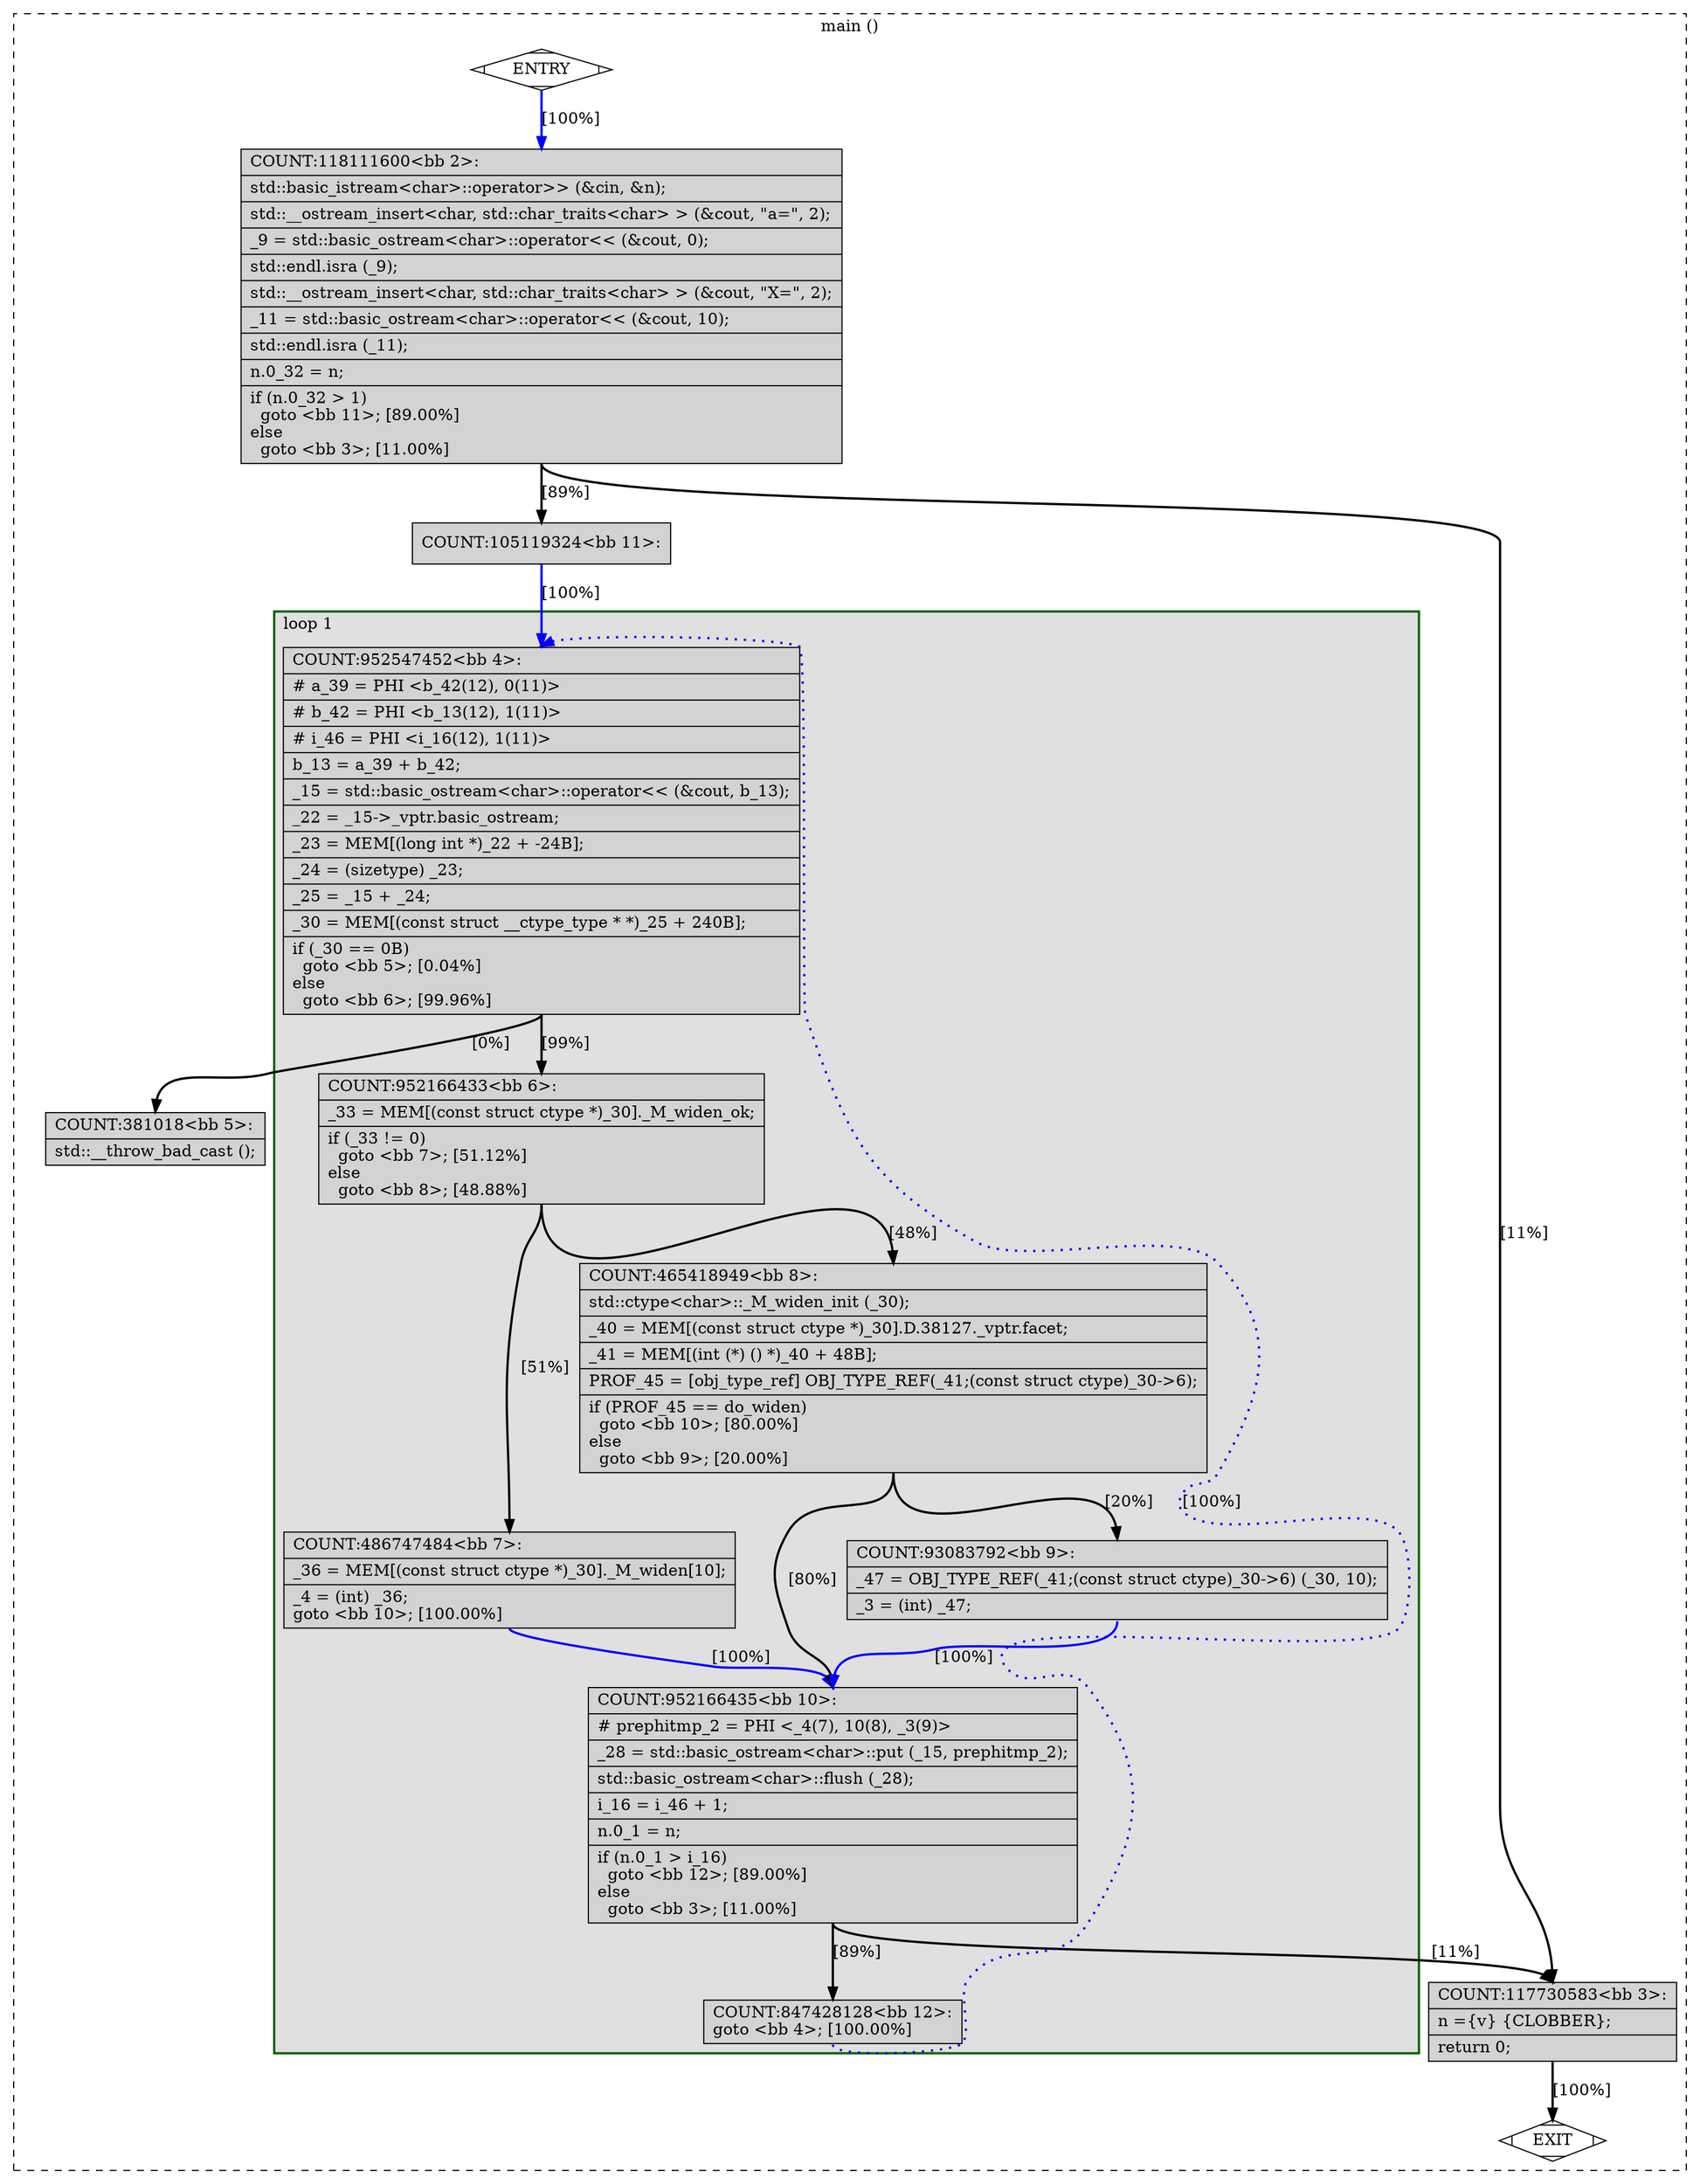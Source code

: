 digraph "a-fib.cpp.147t.unswitch" {
overlap=false;
subgraph "cluster_main" {
	style="dashed";
	color="black";
	label="main ()";
	subgraph cluster_1812_1 {
	style="filled";
	color="darkgreen";
	fillcolor="grey88";
	label="loop 1";
	labeljust=l;
	penwidth=2;
	fn_1812_basic_block_4 [shape=record,style=filled,fillcolor=lightgrey,label="{COUNT:952547452\<bb\ 4\>:\l\
|#\ a_39\ =\ PHI\ \<b_42(12),\ 0(11)\>\l\
|#\ b_42\ =\ PHI\ \<b_13(12),\ 1(11)\>\l\
|#\ i_46\ =\ PHI\ \<i_16(12),\ 1(11)\>\l\
|b_13\ =\ a_39\ +\ b_42;\l\
|_15\ =\ std::basic_ostream\<char\>::operator\<\<\ (&cout,\ b_13);\l\
|_22\ =\ _15-\>_vptr.basic_ostream;\l\
|_23\ =\ MEM[(long\ int\ *)_22\ +\ -24B];\l\
|_24\ =\ (sizetype)\ _23;\l\
|_25\ =\ _15\ +\ _24;\l\
|_30\ =\ MEM[(const\ struct\ __ctype_type\ *\ *)_25\ +\ 240B];\l\
|if\ (_30\ ==\ 0B)\l\
\ \ goto\ \<bb\ 5\>;\ [0.04%]\l\
else\l\
\ \ goto\ \<bb\ 6\>;\ [99.96%]\l\
}"];

	fn_1812_basic_block_6 [shape=record,style=filled,fillcolor=lightgrey,label="{COUNT:952166433\<bb\ 6\>:\l\
|_33\ =\ MEM[(const\ struct\ ctype\ *)_30]._M_widen_ok;\l\
|if\ (_33\ !=\ 0)\l\
\ \ goto\ \<bb\ 7\>;\ [51.12%]\l\
else\l\
\ \ goto\ \<bb\ 8\>;\ [48.88%]\l\
}"];

	fn_1812_basic_block_7 [shape=record,style=filled,fillcolor=lightgrey,label="{COUNT:486747484\<bb\ 7\>:\l\
|_36\ =\ MEM[(const\ struct\ ctype\ *)_30]._M_widen[10];\l\
|_4\ =\ (int)\ _36;\l\
goto\ \<bb\ 10\>;\ [100.00%]\l\
}"];

	fn_1812_basic_block_8 [shape=record,style=filled,fillcolor=lightgrey,label="{COUNT:465418949\<bb\ 8\>:\l\
|std::ctype\<char\>::_M_widen_init\ (_30);\l\
|_40\ =\ MEM[(const\ struct\ ctype\ *)_30].D.38127._vptr.facet;\l\
|_41\ =\ MEM[(int\ (*)\ ()\ *)_40\ +\ 48B];\l\
|PROF_45\ =\ [obj_type_ref]\ OBJ_TYPE_REF(_41;(const\ struct\ ctype)_30-\>6);\l\
|if\ (PROF_45\ ==\ do_widen)\l\
\ \ goto\ \<bb\ 10\>;\ [80.00%]\l\
else\l\
\ \ goto\ \<bb\ 9\>;\ [20.00%]\l\
}"];

	fn_1812_basic_block_10 [shape=record,style=filled,fillcolor=lightgrey,label="{COUNT:952166435\<bb\ 10\>:\l\
|#\ prephitmp_2\ =\ PHI\ \<_4(7),\ 10(8),\ _3(9)\>\l\
|_28\ =\ std::basic_ostream\<char\>::put\ (_15,\ prephitmp_2);\l\
|std::basic_ostream\<char\>::flush\ (_28);\l\
|i_16\ =\ i_46\ +\ 1;\l\
|n.0_1\ =\ n;\l\
|if\ (n.0_1\ \>\ i_16)\l\
\ \ goto\ \<bb\ 12\>;\ [89.00%]\l\
else\l\
\ \ goto\ \<bb\ 3\>;\ [11.00%]\l\
}"];

	fn_1812_basic_block_9 [shape=record,style=filled,fillcolor=lightgrey,label="{COUNT:93083792\<bb\ 9\>:\l\
|_47\ =\ OBJ_TYPE_REF(_41;(const\ struct\ ctype)_30-\>6)\ (_30,\ 10);\l\
|_3\ =\ (int)\ _47;\l\
}"];

	fn_1812_basic_block_12 [shape=record,style=filled,fillcolor=lightgrey,label="{COUNT:847428128\<bb\ 12\>:\l\
goto\ \<bb\ 4\>;\ [100.00%]\l\
}"];

	}
	fn_1812_basic_block_0 [shape=Mdiamond,style=filled,fillcolor=white,label="ENTRY"];

	fn_1812_basic_block_1 [shape=Mdiamond,style=filled,fillcolor=white,label="EXIT"];

	fn_1812_basic_block_2 [shape=record,style=filled,fillcolor=lightgrey,label="{COUNT:118111600\<bb\ 2\>:\l\
|std::basic_istream\<char\>::operator\>\>\ (&cin,\ &n);\l\
|std::__ostream_insert\<char,\ std::char_traits\<char\>\ \>\ (&cout,\ \"a=\",\ 2);\l\
|_9\ =\ std::basic_ostream\<char\>::operator\<\<\ (&cout,\ 0);\l\
|std::endl.isra\ (_9);\l\
|std::__ostream_insert\<char,\ std::char_traits\<char\>\ \>\ (&cout,\ \"X=\",\ 2);\l\
|_11\ =\ std::basic_ostream\<char\>::operator\<\<\ (&cout,\ 10);\l\
|std::endl.isra\ (_11);\l\
|n.0_32\ =\ n;\l\
|if\ (n.0_32\ \>\ 1)\l\
\ \ goto\ \<bb\ 11\>;\ [89.00%]\l\
else\l\
\ \ goto\ \<bb\ 3\>;\ [11.00%]\l\
}"];

	fn_1812_basic_block_3 [shape=record,style=filled,fillcolor=lightgrey,label="{COUNT:117730583\<bb\ 3\>:\l\
|n\ =\{v\}\ \{CLOBBER\};\l\
|return\ 0;\l\
}"];

	fn_1812_basic_block_11 [shape=record,style=filled,fillcolor=lightgrey,label="{COUNT:105119324\<bb\ 11\>:\l\
}"];

	fn_1812_basic_block_5 [shape=record,style=filled,fillcolor=lightgrey,label="{COUNT:381018\<bb\ 5\>:\l\
|std::__throw_bad_cast\ ();\l\
}"];

	fn_1812_basic_block_0:s -> fn_1812_basic_block_2:n [style="solid,bold",color=blue,weight=100,constraint=true,label="[100%]"];
	fn_1812_basic_block_2:s -> fn_1812_basic_block_11:n [style="solid,bold",color=black,weight=10,constraint=true,label="[89%]"];
	fn_1812_basic_block_2:s -> fn_1812_basic_block_3:n [style="solid,bold",color=black,weight=10,constraint=true,label="[11%]"];
	fn_1812_basic_block_3:s -> fn_1812_basic_block_1:n [style="solid,bold",color=black,weight=10,constraint=true,label="[100%]"];
	fn_1812_basic_block_11:s -> fn_1812_basic_block_4:n [style="solid,bold",color=blue,weight=100,constraint=true,label="[100%]"];
	fn_1812_basic_block_4:s -> fn_1812_basic_block_5:n [style="solid,bold",color=black,weight=10,constraint=true,label="[0%]"];
	fn_1812_basic_block_4:s -> fn_1812_basic_block_6:n [style="solid,bold",color=black,weight=10,constraint=true,label="[99%]"];
	fn_1812_basic_block_6:s -> fn_1812_basic_block_7:n [style="solid,bold",color=black,weight=10,constraint=true,label="[51%]"];
	fn_1812_basic_block_6:s -> fn_1812_basic_block_8:n [style="solid,bold",color=black,weight=10,constraint=true,label="[48%]"];
	fn_1812_basic_block_7:s -> fn_1812_basic_block_10:n [style="solid,bold",color=blue,weight=100,constraint=true,label="[100%]"];
	fn_1812_basic_block_8:s -> fn_1812_basic_block_10:n [style="solid,bold",color=black,weight=10,constraint=true,label="[80%]"];
	fn_1812_basic_block_8:s -> fn_1812_basic_block_9:n [style="solid,bold",color=black,weight=10,constraint=true,label="[20%]"];
	fn_1812_basic_block_9:s -> fn_1812_basic_block_10:n [style="solid,bold",color=blue,weight=100,constraint=true,label="[100%]"];
	fn_1812_basic_block_10:s -> fn_1812_basic_block_12:n [style="solid,bold",color=black,weight=10,constraint=true,label="[89%]"];
	fn_1812_basic_block_10:s -> fn_1812_basic_block_3:n [style="solid,bold",color=black,weight=10,constraint=true,label="[11%]"];
	fn_1812_basic_block_12:s -> fn_1812_basic_block_4:n [style="dotted,bold",color=blue,weight=10,constraint=false,label="[100%]"];
	fn_1812_basic_block_0:s -> fn_1812_basic_block_1:n [style="invis",constraint=true];
}
}
